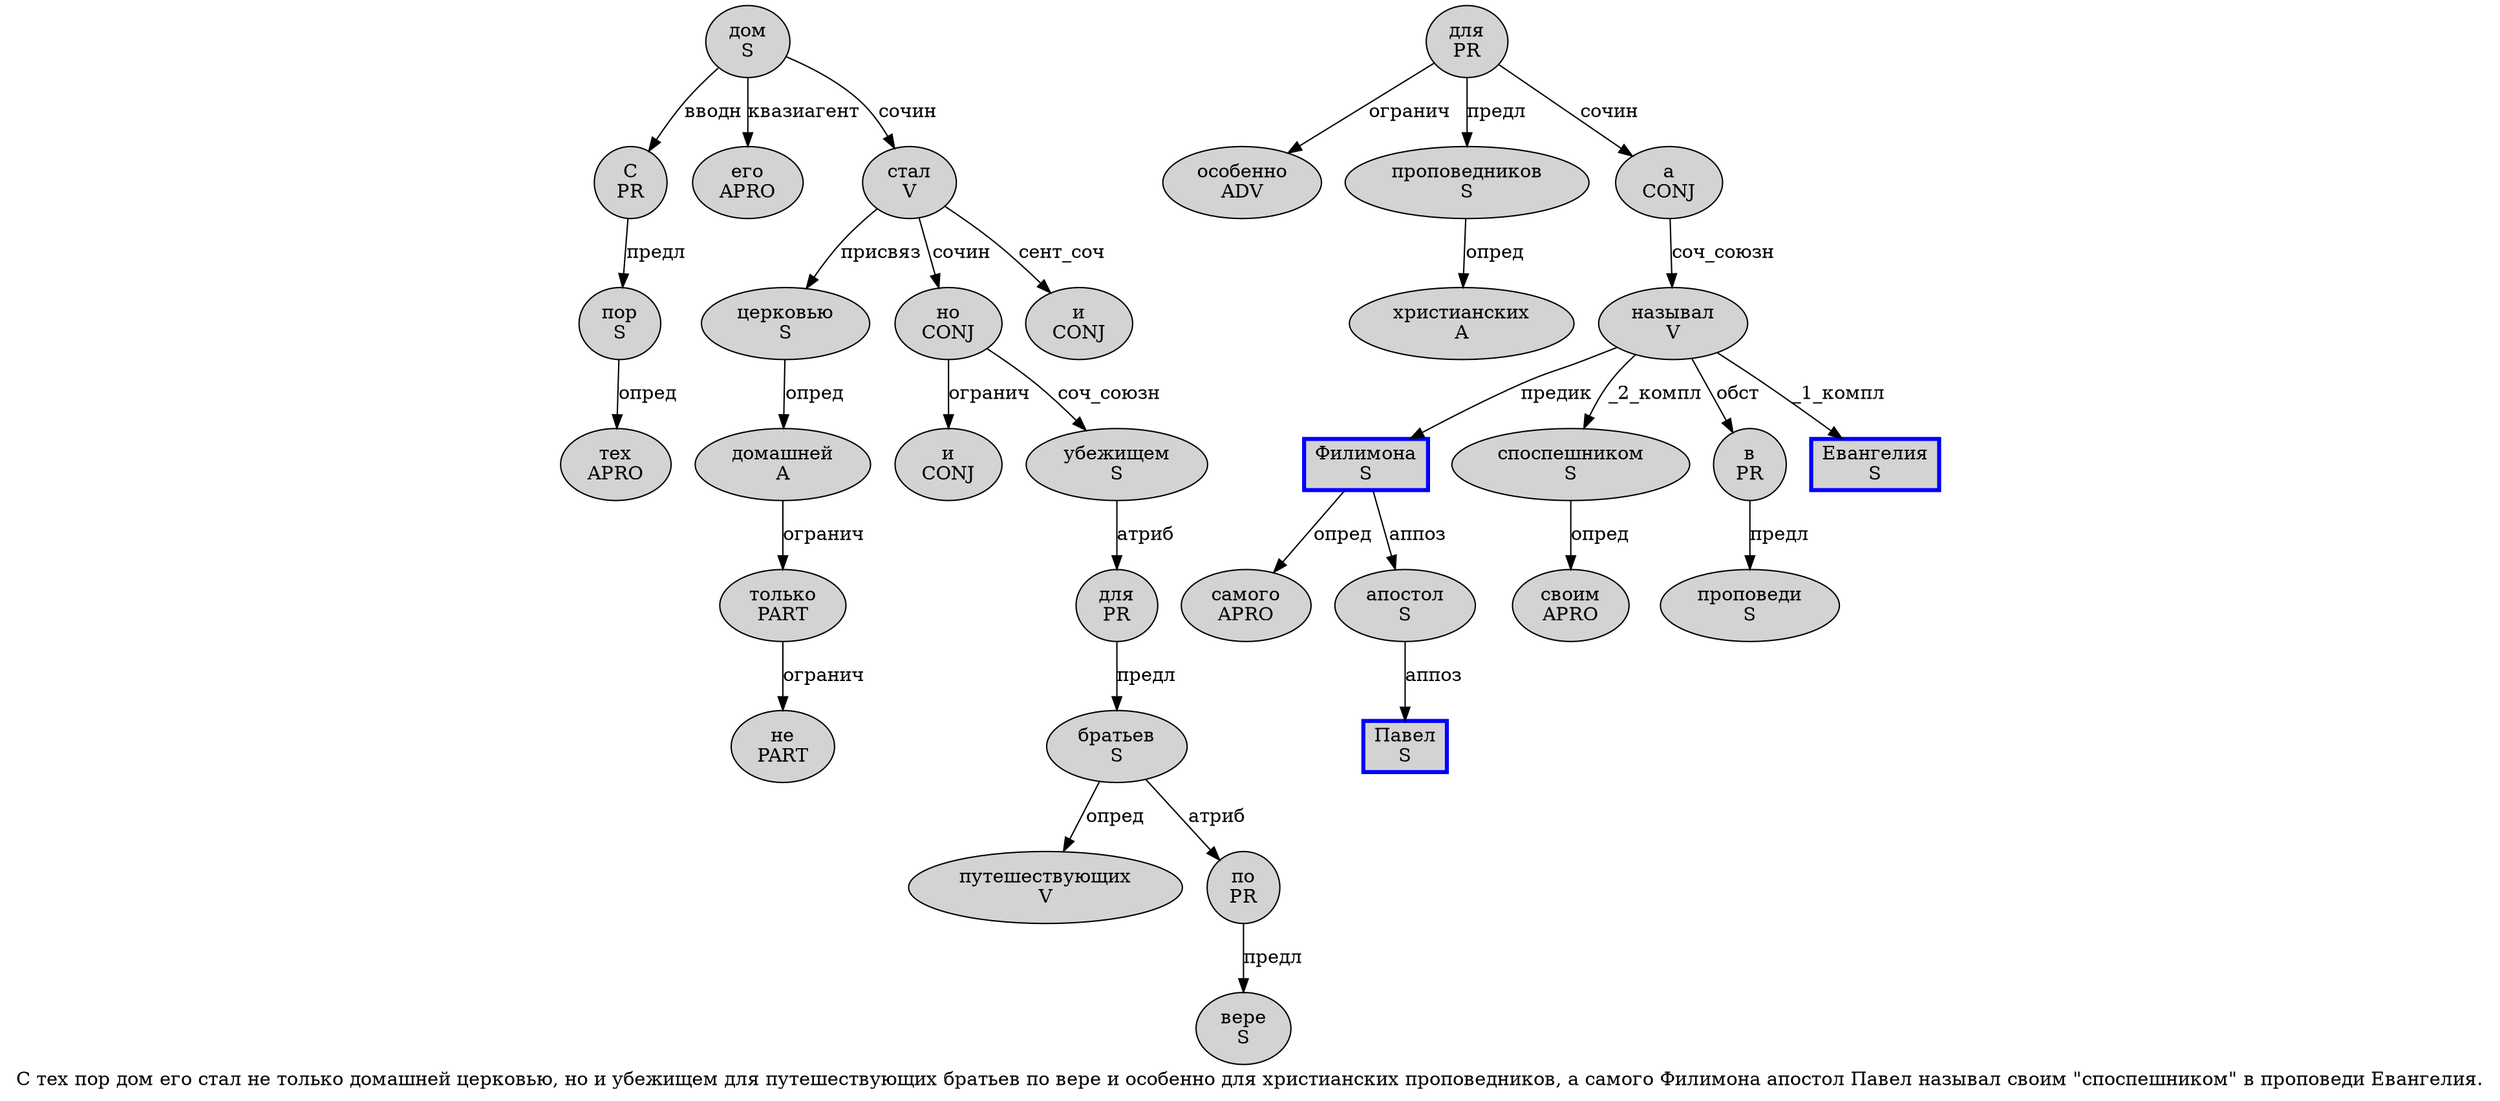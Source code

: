 digraph SENTENCE_392 {
	graph [label="С тех пор дом его стал не только домашней церковью, но и убежищем для путешествующих братьев по вере и особенно для христианских проповедников, а самого Филимона апостол Павел называл своим \"споспешником\" в проповеди Евангелия."]
	node [style=filled]
		0 [label="С
PR" color="" fillcolor=lightgray penwidth=1 shape=ellipse]
		1 [label="тех
APRO" color="" fillcolor=lightgray penwidth=1 shape=ellipse]
		2 [label="пор
S" color="" fillcolor=lightgray penwidth=1 shape=ellipse]
		3 [label="дом
S" color="" fillcolor=lightgray penwidth=1 shape=ellipse]
		4 [label="его
APRO" color="" fillcolor=lightgray penwidth=1 shape=ellipse]
		5 [label="стал
V" color="" fillcolor=lightgray penwidth=1 shape=ellipse]
		6 [label="не
PART" color="" fillcolor=lightgray penwidth=1 shape=ellipse]
		7 [label="только
PART" color="" fillcolor=lightgray penwidth=1 shape=ellipse]
		8 [label="домашней
A" color="" fillcolor=lightgray penwidth=1 shape=ellipse]
		9 [label="церковью
S" color="" fillcolor=lightgray penwidth=1 shape=ellipse]
		11 [label="но
CONJ" color="" fillcolor=lightgray penwidth=1 shape=ellipse]
		12 [label="и
CONJ" color="" fillcolor=lightgray penwidth=1 shape=ellipse]
		13 [label="убежищем
S" color="" fillcolor=lightgray penwidth=1 shape=ellipse]
		14 [label="для
PR" color="" fillcolor=lightgray penwidth=1 shape=ellipse]
		15 [label="путешествующих
V" color="" fillcolor=lightgray penwidth=1 shape=ellipse]
		16 [label="братьев
S" color="" fillcolor=lightgray penwidth=1 shape=ellipse]
		17 [label="по
PR" color="" fillcolor=lightgray penwidth=1 shape=ellipse]
		18 [label="вере
S" color="" fillcolor=lightgray penwidth=1 shape=ellipse]
		19 [label="и
CONJ" color="" fillcolor=lightgray penwidth=1 shape=ellipse]
		20 [label="особенно
ADV" color="" fillcolor=lightgray penwidth=1 shape=ellipse]
		21 [label="для
PR" color="" fillcolor=lightgray penwidth=1 shape=ellipse]
		22 [label="христианских
A" color="" fillcolor=lightgray penwidth=1 shape=ellipse]
		23 [label="проповедников
S" color="" fillcolor=lightgray penwidth=1 shape=ellipse]
		25 [label="а
CONJ" color="" fillcolor=lightgray penwidth=1 shape=ellipse]
		26 [label="самого
APRO" color="" fillcolor=lightgray penwidth=1 shape=ellipse]
		27 [label="Филимона
S" color=blue fillcolor=lightgray penwidth=3 shape=box]
		28 [label="апостол
S" color="" fillcolor=lightgray penwidth=1 shape=ellipse]
		29 [label="Павел
S" color=blue fillcolor=lightgray penwidth=3 shape=box]
		30 [label="называл
V" color="" fillcolor=lightgray penwidth=1 shape=ellipse]
		31 [label="своим
APRO" color="" fillcolor=lightgray penwidth=1 shape=ellipse]
		33 [label="споспешником
S" color="" fillcolor=lightgray penwidth=1 shape=ellipse]
		35 [label="в
PR" color="" fillcolor=lightgray penwidth=1 shape=ellipse]
		36 [label="проповеди
S" color="" fillcolor=lightgray penwidth=1 shape=ellipse]
		37 [label="Евангелия
S" color=blue fillcolor=lightgray penwidth=3 shape=box]
			7 -> 6 [label="огранич"]
			9 -> 8 [label="опред"]
			13 -> 14 [label="атриб"]
			14 -> 16 [label="предл"]
			27 -> 26 [label="опред"]
			27 -> 28 [label="аппоз"]
			17 -> 18 [label="предл"]
			3 -> 0 [label="вводн"]
			3 -> 4 [label="квазиагент"]
			3 -> 5 [label="сочин"]
			30 -> 27 [label="предик"]
			30 -> 33 [label="_2_компл"]
			30 -> 35 [label="обст"]
			30 -> 37 [label="_1_компл"]
			35 -> 36 [label="предл"]
			11 -> 12 [label="огранич"]
			11 -> 13 [label="соч_союзн"]
			23 -> 22 [label="опред"]
			33 -> 31 [label="опред"]
			8 -> 7 [label="огранич"]
			2 -> 1 [label="опред"]
			16 -> 15 [label="опред"]
			16 -> 17 [label="атриб"]
			25 -> 30 [label="соч_союзн"]
			0 -> 2 [label="предл"]
			21 -> 20 [label="огранич"]
			21 -> 23 [label="предл"]
			21 -> 25 [label="сочин"]
			28 -> 29 [label="аппоз"]
			5 -> 9 [label="присвяз"]
			5 -> 11 [label="сочин"]
			5 -> 19 [label="сент_соч"]
}